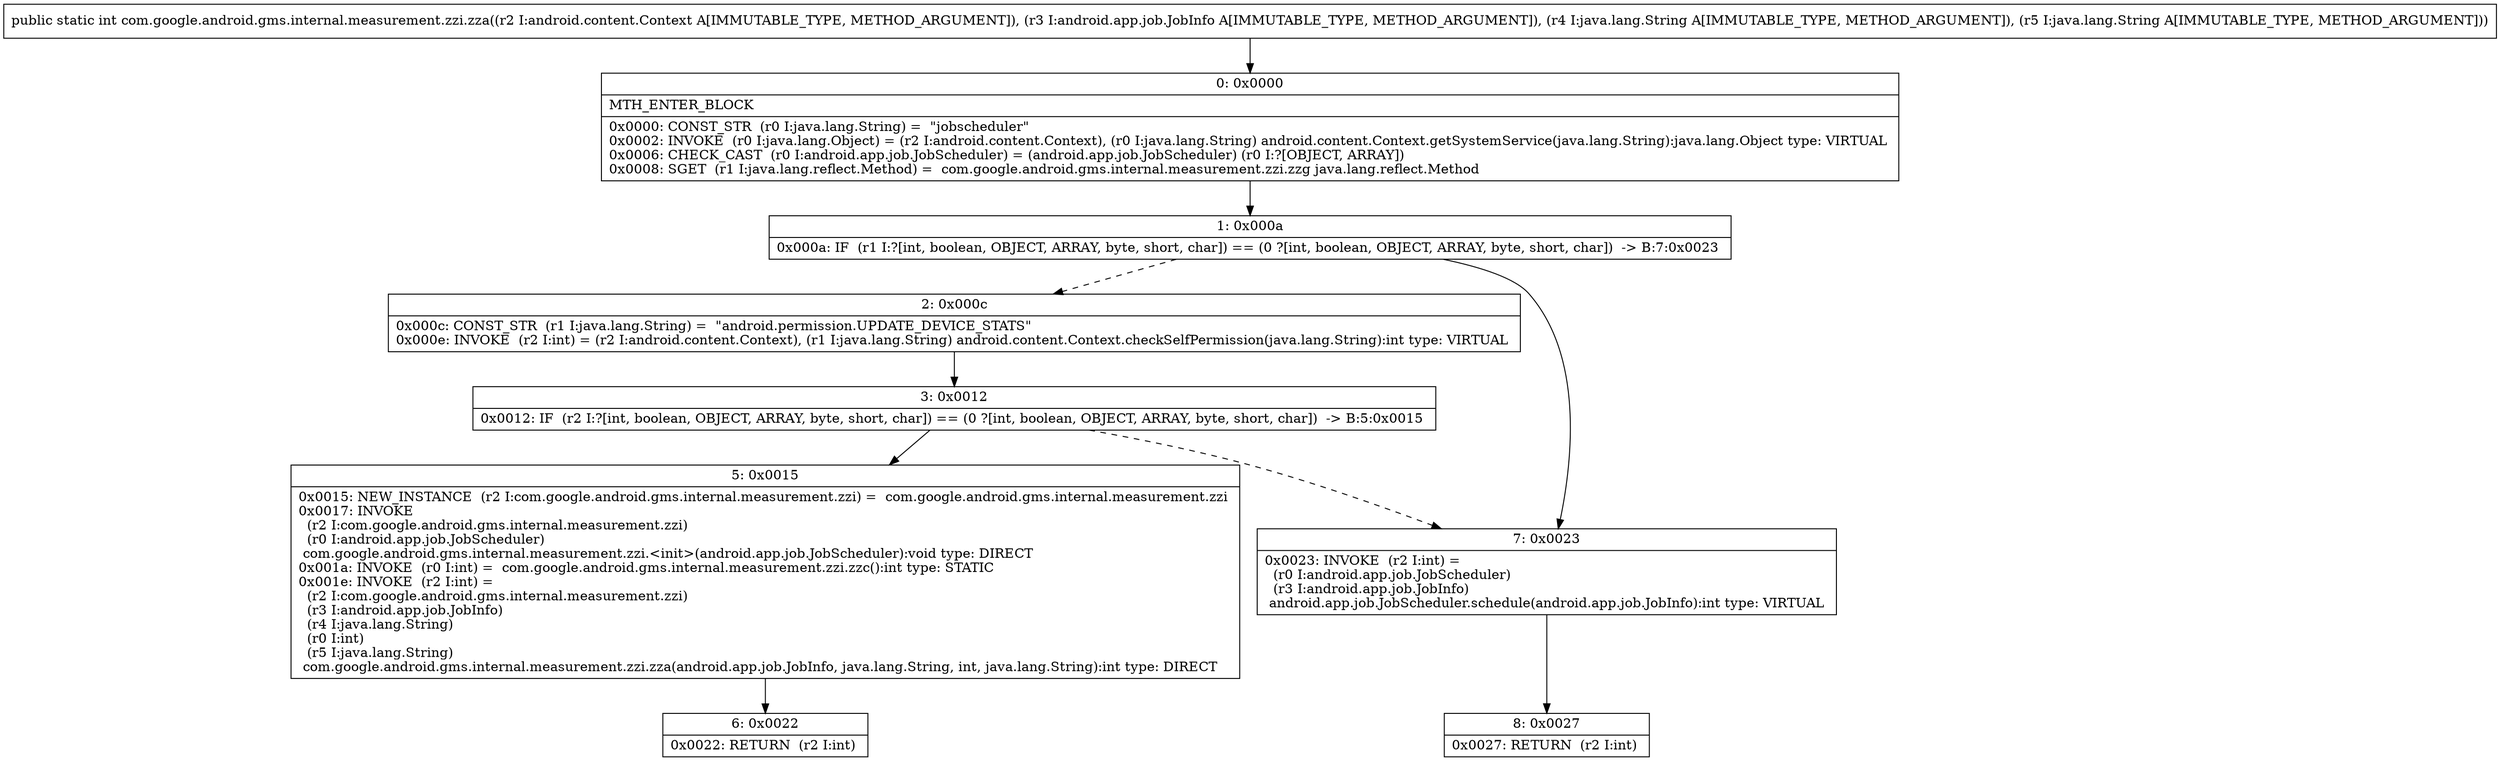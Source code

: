 digraph "CFG forcom.google.android.gms.internal.measurement.zzi.zza(Landroid\/content\/Context;Landroid\/app\/job\/JobInfo;Ljava\/lang\/String;Ljava\/lang\/String;)I" {
Node_0 [shape=record,label="{0\:\ 0x0000|MTH_ENTER_BLOCK\l|0x0000: CONST_STR  (r0 I:java.lang.String) =  \"jobscheduler\" \l0x0002: INVOKE  (r0 I:java.lang.Object) = (r2 I:android.content.Context), (r0 I:java.lang.String) android.content.Context.getSystemService(java.lang.String):java.lang.Object type: VIRTUAL \l0x0006: CHECK_CAST  (r0 I:android.app.job.JobScheduler) = (android.app.job.JobScheduler) (r0 I:?[OBJECT, ARRAY]) \l0x0008: SGET  (r1 I:java.lang.reflect.Method) =  com.google.android.gms.internal.measurement.zzi.zzg java.lang.reflect.Method \l}"];
Node_1 [shape=record,label="{1\:\ 0x000a|0x000a: IF  (r1 I:?[int, boolean, OBJECT, ARRAY, byte, short, char]) == (0 ?[int, boolean, OBJECT, ARRAY, byte, short, char])  \-\> B:7:0x0023 \l}"];
Node_2 [shape=record,label="{2\:\ 0x000c|0x000c: CONST_STR  (r1 I:java.lang.String) =  \"android.permission.UPDATE_DEVICE_STATS\" \l0x000e: INVOKE  (r2 I:int) = (r2 I:android.content.Context), (r1 I:java.lang.String) android.content.Context.checkSelfPermission(java.lang.String):int type: VIRTUAL \l}"];
Node_3 [shape=record,label="{3\:\ 0x0012|0x0012: IF  (r2 I:?[int, boolean, OBJECT, ARRAY, byte, short, char]) == (0 ?[int, boolean, OBJECT, ARRAY, byte, short, char])  \-\> B:5:0x0015 \l}"];
Node_5 [shape=record,label="{5\:\ 0x0015|0x0015: NEW_INSTANCE  (r2 I:com.google.android.gms.internal.measurement.zzi) =  com.google.android.gms.internal.measurement.zzi \l0x0017: INVOKE  \l  (r2 I:com.google.android.gms.internal.measurement.zzi)\l  (r0 I:android.app.job.JobScheduler)\l com.google.android.gms.internal.measurement.zzi.\<init\>(android.app.job.JobScheduler):void type: DIRECT \l0x001a: INVOKE  (r0 I:int) =  com.google.android.gms.internal.measurement.zzi.zzc():int type: STATIC \l0x001e: INVOKE  (r2 I:int) = \l  (r2 I:com.google.android.gms.internal.measurement.zzi)\l  (r3 I:android.app.job.JobInfo)\l  (r4 I:java.lang.String)\l  (r0 I:int)\l  (r5 I:java.lang.String)\l com.google.android.gms.internal.measurement.zzi.zza(android.app.job.JobInfo, java.lang.String, int, java.lang.String):int type: DIRECT \l}"];
Node_6 [shape=record,label="{6\:\ 0x0022|0x0022: RETURN  (r2 I:int) \l}"];
Node_7 [shape=record,label="{7\:\ 0x0023|0x0023: INVOKE  (r2 I:int) = \l  (r0 I:android.app.job.JobScheduler)\l  (r3 I:android.app.job.JobInfo)\l android.app.job.JobScheduler.schedule(android.app.job.JobInfo):int type: VIRTUAL \l}"];
Node_8 [shape=record,label="{8\:\ 0x0027|0x0027: RETURN  (r2 I:int) \l}"];
MethodNode[shape=record,label="{public static int com.google.android.gms.internal.measurement.zzi.zza((r2 I:android.content.Context A[IMMUTABLE_TYPE, METHOD_ARGUMENT]), (r3 I:android.app.job.JobInfo A[IMMUTABLE_TYPE, METHOD_ARGUMENT]), (r4 I:java.lang.String A[IMMUTABLE_TYPE, METHOD_ARGUMENT]), (r5 I:java.lang.String A[IMMUTABLE_TYPE, METHOD_ARGUMENT])) }"];
MethodNode -> Node_0;
Node_0 -> Node_1;
Node_1 -> Node_2[style=dashed];
Node_1 -> Node_7;
Node_2 -> Node_3;
Node_3 -> Node_5;
Node_3 -> Node_7[style=dashed];
Node_5 -> Node_6;
Node_7 -> Node_8;
}

